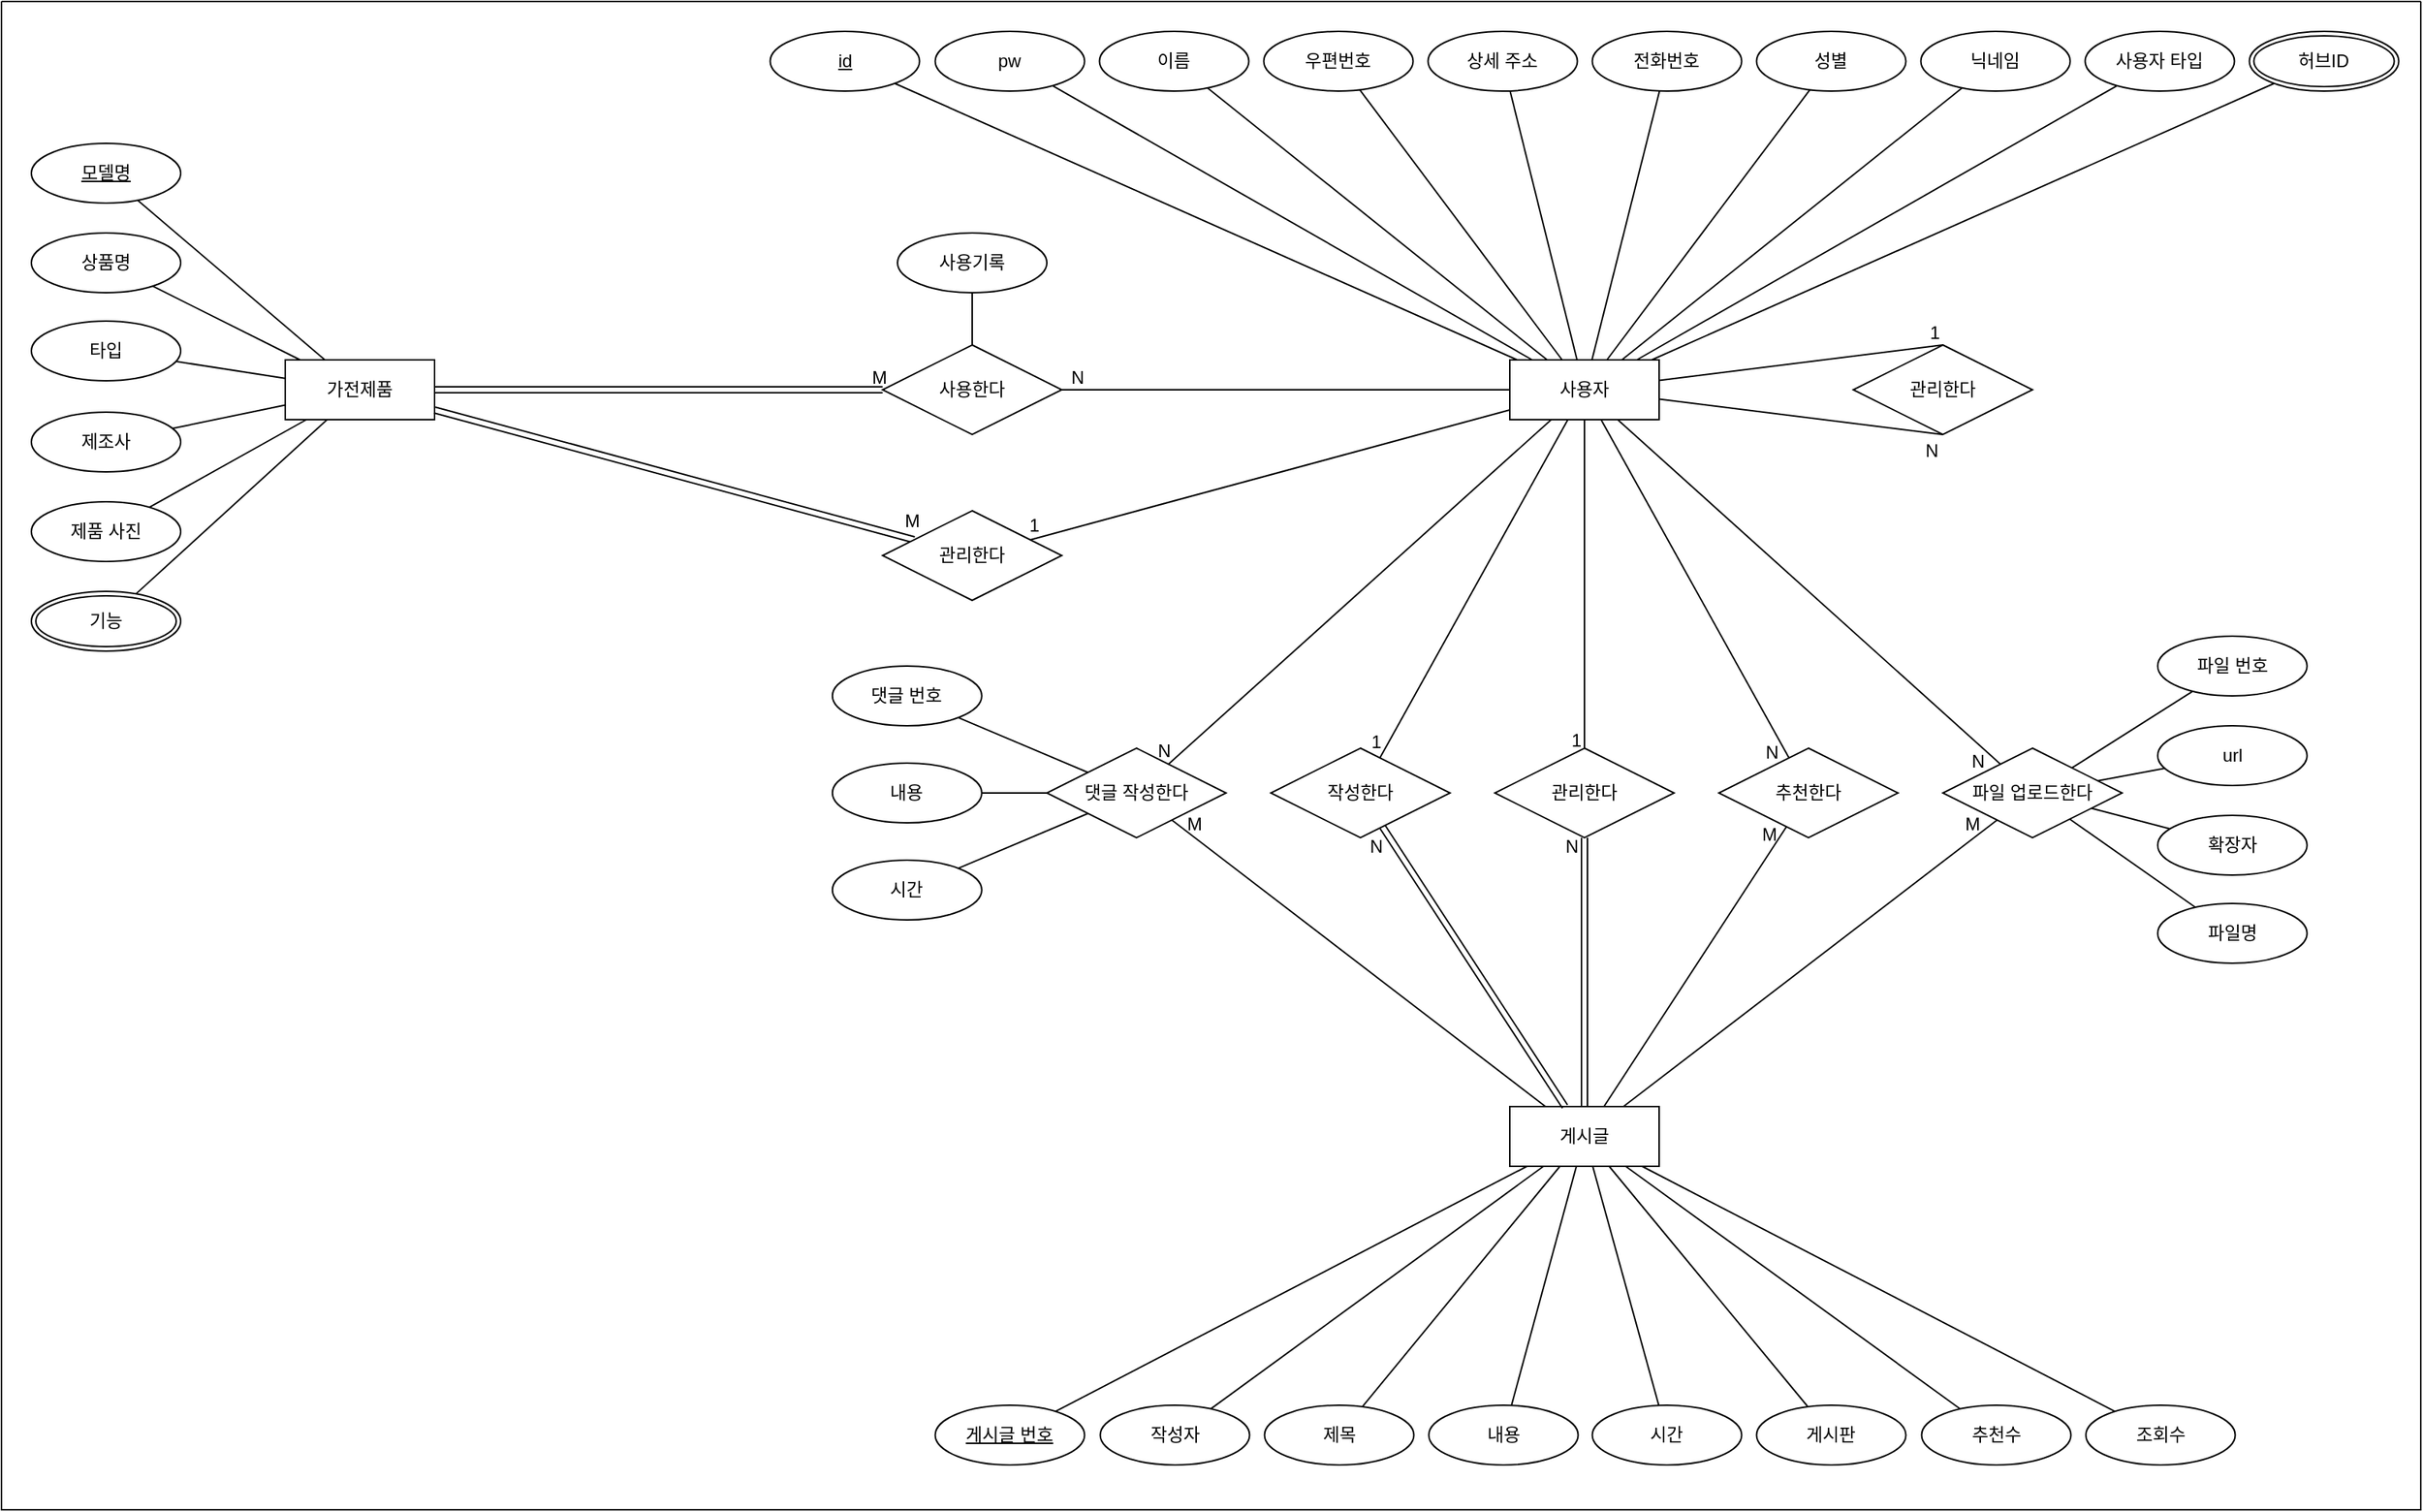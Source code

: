<mxfile version="24.2.3" type="device">
  <diagram id="R2lEEEUBdFMjLlhIrx00" name="Page-1">
    <mxGraphModel dx="2087" dy="1066" grid="1" gridSize="10" guides="1" tooltips="1" connect="1" arrows="1" fold="1" page="1" pageScale="1" pageWidth="850" pageHeight="1100" math="0" shadow="0" extFonts="Permanent Marker^https://fonts.googleapis.com/css?family=Permanent+Marker">
      <root>
        <mxCell id="0" />
        <mxCell id="1" parent="0" />
        <mxCell id="6EN2BHGZJ4R3Mo5EjnqW-2" value="가전제품" style="whiteSpace=wrap;html=1;align=center;verticalAlign=middle;" parent="1" vertex="1">
          <mxGeometry x="231" y="290" width="100" height="40" as="geometry" />
        </mxCell>
        <mxCell id="6EN2BHGZJ4R3Mo5EjnqW-3" value="사용자" style="whiteSpace=wrap;html=1;align=center;" parent="1" vertex="1">
          <mxGeometry x="1051" y="290" width="100" height="40" as="geometry" />
        </mxCell>
        <mxCell id="6EN2BHGZJ4R3Mo5EjnqW-15" value="타입" style="ellipse;whiteSpace=wrap;html=1;align=center;" parent="1" vertex="1">
          <mxGeometry x="61" y="264" width="100" height="40" as="geometry" />
        </mxCell>
        <mxCell id="6EN2BHGZJ4R3Mo5EjnqW-16" value="제조사" style="ellipse;whiteSpace=wrap;html=1;align=center;" parent="1" vertex="1">
          <mxGeometry x="61" y="325" width="100" height="40" as="geometry" />
        </mxCell>
        <mxCell id="6EN2BHGZJ4R3Mo5EjnqW-22" value="" style="endArrow=none;html=1;rounded=0;" parent="1" source="6EN2BHGZJ4R3Mo5EjnqW-2" target="6EN2BHGZJ4R3Mo5EjnqW-13" edge="1">
          <mxGeometry relative="1" as="geometry">
            <mxPoint x="391" y="380" as="sourcePoint" />
            <mxPoint x="551" y="380" as="targetPoint" />
          </mxGeometry>
        </mxCell>
        <mxCell id="6EN2BHGZJ4R3Mo5EjnqW-24" value="" style="endArrow=none;html=1;rounded=0;" parent="1" source="6EN2BHGZJ4R3Mo5EjnqW-14" target="6EN2BHGZJ4R3Mo5EjnqW-2" edge="1">
          <mxGeometry relative="1" as="geometry">
            <mxPoint x="391" y="380" as="sourcePoint" />
            <mxPoint x="551" y="380" as="targetPoint" />
          </mxGeometry>
        </mxCell>
        <mxCell id="6EN2BHGZJ4R3Mo5EjnqW-25" value="" style="endArrow=none;html=1;rounded=0;" parent="1" source="6EN2BHGZJ4R3Mo5EjnqW-15" target="6EN2BHGZJ4R3Mo5EjnqW-2" edge="1">
          <mxGeometry relative="1" as="geometry">
            <mxPoint x="131" y="236" as="sourcePoint" />
            <mxPoint x="253" y="300" as="targetPoint" />
          </mxGeometry>
        </mxCell>
        <mxCell id="6EN2BHGZJ4R3Mo5EjnqW-26" value="" style="endArrow=none;html=1;rounded=0;" parent="1" source="6EN2BHGZJ4R3Mo5EjnqW-16" target="6EN2BHGZJ4R3Mo5EjnqW-2" edge="1">
          <mxGeometry relative="1" as="geometry">
            <mxPoint x="141" y="246" as="sourcePoint" />
            <mxPoint x="263" y="310" as="targetPoint" />
          </mxGeometry>
        </mxCell>
        <mxCell id="6EN2BHGZJ4R3Mo5EjnqW-27" value="" style="endArrow=none;html=1;rounded=0;" parent="1" source="6EN2BHGZJ4R3Mo5EjnqW-18" target="6EN2BHGZJ4R3Mo5EjnqW-2" edge="1">
          <mxGeometry relative="1" as="geometry">
            <mxPoint x="151" y="256" as="sourcePoint" />
            <mxPoint x="273" y="320" as="targetPoint" />
          </mxGeometry>
        </mxCell>
        <mxCell id="6EN2BHGZJ4R3Mo5EjnqW-33" value="id" style="ellipse;whiteSpace=wrap;html=1;align=center;fontStyle=4;" parent="1" vertex="1">
          <mxGeometry x="555.74" y="70" width="100" height="40" as="geometry" />
        </mxCell>
        <mxCell id="6EN2BHGZJ4R3Mo5EjnqW-34" value="pw" style="ellipse;whiteSpace=wrap;html=1;align=center;" parent="1" vertex="1">
          <mxGeometry x="666.25" y="70" width="100" height="40" as="geometry" />
        </mxCell>
        <mxCell id="6EN2BHGZJ4R3Mo5EjnqW-35" value="이름" style="ellipse;whiteSpace=wrap;html=1;align=center;" parent="1" vertex="1">
          <mxGeometry x="776.25" y="70" width="100" height="40" as="geometry" />
        </mxCell>
        <mxCell id="6EN2BHGZJ4R3Mo5EjnqW-37" value="전화번호" style="ellipse;whiteSpace=wrap;html=1;align=center;" parent="1" vertex="1">
          <mxGeometry x="1106.25" y="70" width="100" height="40" as="geometry" />
        </mxCell>
        <mxCell id="6EN2BHGZJ4R3Mo5EjnqW-38" value="성별" style="ellipse;whiteSpace=wrap;html=1;align=center;" parent="1" vertex="1">
          <mxGeometry x="1216.25" y="70" width="100" height="40" as="geometry" />
        </mxCell>
        <mxCell id="6EN2BHGZJ4R3Mo5EjnqW-40" value="우편번호" style="ellipse;whiteSpace=wrap;html=1;align=center;" parent="1" vertex="1">
          <mxGeometry x="886.25" y="70" width="100" height="40" as="geometry" />
        </mxCell>
        <mxCell id="6EN2BHGZJ4R3Mo5EjnqW-41" value="상세 주소" style="ellipse;whiteSpace=wrap;html=1;align=center;" parent="1" vertex="1">
          <mxGeometry x="996.25" y="70" width="100" height="40" as="geometry" />
        </mxCell>
        <mxCell id="6EN2BHGZJ4R3Mo5EjnqW-42" value="" style="endArrow=none;html=1;rounded=0;" parent="1" source="6EN2BHGZJ4R3Mo5EjnqW-33" target="6EN2BHGZJ4R3Mo5EjnqW-3" edge="1">
          <mxGeometry relative="1" as="geometry">
            <mxPoint x="581" y="232" as="sourcePoint" />
            <mxPoint x="341" y="305" as="targetPoint" />
          </mxGeometry>
        </mxCell>
        <mxCell id="6EN2BHGZJ4R3Mo5EjnqW-43" value="" style="endArrow=none;html=1;rounded=0;" parent="1" source="6EN2BHGZJ4R3Mo5EjnqW-34" target="6EN2BHGZJ4R3Mo5EjnqW-3" edge="1">
          <mxGeometry relative="1" as="geometry">
            <mxPoint x="885" y="235" as="sourcePoint" />
            <mxPoint x="1064" y="310" as="targetPoint" />
          </mxGeometry>
        </mxCell>
        <mxCell id="6EN2BHGZJ4R3Mo5EjnqW-44" value="" style="endArrow=none;html=1;rounded=0;" parent="1" source="6EN2BHGZJ4R3Mo5EjnqW-35" target="6EN2BHGZJ4R3Mo5EjnqW-3" edge="1">
          <mxGeometry relative="1" as="geometry">
            <mxPoint x="895" y="245" as="sourcePoint" />
            <mxPoint x="1074" y="320" as="targetPoint" />
          </mxGeometry>
        </mxCell>
        <mxCell id="6EN2BHGZJ4R3Mo5EjnqW-45" value="" style="endArrow=none;html=1;rounded=0;" parent="1" source="6EN2BHGZJ4R3Mo5EjnqW-40" target="6EN2BHGZJ4R3Mo5EjnqW-3" edge="1">
          <mxGeometry relative="1" as="geometry">
            <mxPoint x="905" y="255" as="sourcePoint" />
            <mxPoint x="1084" y="330" as="targetPoint" />
          </mxGeometry>
        </mxCell>
        <mxCell id="6EN2BHGZJ4R3Mo5EjnqW-46" value="" style="endArrow=none;html=1;rounded=0;" parent="1" source="6EN2BHGZJ4R3Mo5EjnqW-41" target="6EN2BHGZJ4R3Mo5EjnqW-3" edge="1">
          <mxGeometry relative="1" as="geometry">
            <mxPoint x="915" y="265" as="sourcePoint" />
            <mxPoint x="1094" y="340" as="targetPoint" />
          </mxGeometry>
        </mxCell>
        <mxCell id="6EN2BHGZJ4R3Mo5EjnqW-47" value="" style="endArrow=none;html=1;rounded=0;" parent="1" source="6EN2BHGZJ4R3Mo5EjnqW-37" target="6EN2BHGZJ4R3Mo5EjnqW-3" edge="1">
          <mxGeometry relative="1" as="geometry">
            <mxPoint x="925" y="275" as="sourcePoint" />
            <mxPoint x="1104" y="350" as="targetPoint" />
          </mxGeometry>
        </mxCell>
        <mxCell id="6EN2BHGZJ4R3Mo5EjnqW-48" value="" style="endArrow=none;html=1;rounded=0;" parent="1" source="6EN2BHGZJ4R3Mo5EjnqW-38" target="6EN2BHGZJ4R3Mo5EjnqW-3" edge="1">
          <mxGeometry relative="1" as="geometry">
            <mxPoint x="935" y="285" as="sourcePoint" />
            <mxPoint x="1114" y="360" as="targetPoint" />
          </mxGeometry>
        </mxCell>
        <mxCell id="6EN2BHGZJ4R3Mo5EjnqW-66" value="닉네임" style="ellipse;whiteSpace=wrap;html=1;align=center;" parent="1" vertex="1">
          <mxGeometry x="1326.25" y="70" width="100" height="40" as="geometry" />
        </mxCell>
        <mxCell id="6EN2BHGZJ4R3Mo5EjnqW-67" value="" style="endArrow=none;html=1;rounded=0;" parent="1" source="6EN2BHGZJ4R3Mo5EjnqW-66" target="6EN2BHGZJ4R3Mo5EjnqW-3" edge="1">
          <mxGeometry relative="1" as="geometry">
            <mxPoint x="1587" y="229" as="sourcePoint" />
            <mxPoint x="1161" y="319" as="targetPoint" />
          </mxGeometry>
        </mxCell>
        <mxCell id="6EN2BHGZJ4R3Mo5EjnqW-82" value="게시글" style="whiteSpace=wrap;html=1;align=center;" parent="1" vertex="1">
          <mxGeometry x="1051" y="790" width="100" height="40" as="geometry" />
        </mxCell>
        <mxCell id="6EN2BHGZJ4R3Mo5EjnqW-83" value="게시글 번호" style="ellipse;whiteSpace=wrap;html=1;align=center;fontStyle=4;" parent="1" vertex="1">
          <mxGeometry x="666.25" y="990" width="100" height="40" as="geometry" />
        </mxCell>
        <mxCell id="6EN2BHGZJ4R3Mo5EjnqW-84" value="작성자" style="ellipse;whiteSpace=wrap;html=1;align=center;" parent="1" vertex="1">
          <mxGeometry x="776.76" y="990" width="100" height="40" as="geometry" />
        </mxCell>
        <mxCell id="6EN2BHGZJ4R3Mo5EjnqW-85" value="제목" style="ellipse;whiteSpace=wrap;html=1;align=center;" parent="1" vertex="1">
          <mxGeometry x="886.76" y="990" width="100" height="40" as="geometry" />
        </mxCell>
        <mxCell id="6EN2BHGZJ4R3Mo5EjnqW-86" value="내용" style="ellipse;whiteSpace=wrap;html=1;align=center;" parent="1" vertex="1">
          <mxGeometry x="996.76" y="990" width="100" height="40" as="geometry" />
        </mxCell>
        <mxCell id="6EN2BHGZJ4R3Mo5EjnqW-87" value="" style="endArrow=none;html=1;rounded=0;" parent="1" source="6EN2BHGZJ4R3Mo5EjnqW-83" target="6EN2BHGZJ4R3Mo5EjnqW-82" edge="1">
          <mxGeometry relative="1" as="geometry">
            <mxPoint x="531" y="722" as="sourcePoint" />
            <mxPoint x="291" y="795" as="targetPoint" />
          </mxGeometry>
        </mxCell>
        <mxCell id="6EN2BHGZJ4R3Mo5EjnqW-88" value="" style="endArrow=none;html=1;rounded=0;" parent="1" source="6EN2BHGZJ4R3Mo5EjnqW-84" target="6EN2BHGZJ4R3Mo5EjnqW-82" edge="1">
          <mxGeometry relative="1" as="geometry">
            <mxPoint x="835" y="725" as="sourcePoint" />
            <mxPoint x="1014" y="800" as="targetPoint" />
          </mxGeometry>
        </mxCell>
        <mxCell id="6EN2BHGZJ4R3Mo5EjnqW-89" value="" style="endArrow=none;html=1;rounded=0;" parent="1" source="6EN2BHGZJ4R3Mo5EjnqW-85" target="6EN2BHGZJ4R3Mo5EjnqW-82" edge="1">
          <mxGeometry relative="1" as="geometry">
            <mxPoint x="845" y="735" as="sourcePoint" />
            <mxPoint x="1024" y="810" as="targetPoint" />
          </mxGeometry>
        </mxCell>
        <mxCell id="6EN2BHGZJ4R3Mo5EjnqW-90" value="" style="endArrow=none;html=1;rounded=0;" parent="1" source="6EN2BHGZJ4R3Mo5EjnqW-86" target="6EN2BHGZJ4R3Mo5EjnqW-82" edge="1">
          <mxGeometry relative="1" as="geometry">
            <mxPoint x="875" y="765" as="sourcePoint" />
            <mxPoint x="1054" y="840" as="targetPoint" />
          </mxGeometry>
        </mxCell>
        <mxCell id="6EN2BHGZJ4R3Mo5EjnqW-91" value="시간" style="ellipse;whiteSpace=wrap;html=1;align=center;" parent="1" vertex="1">
          <mxGeometry x="1106.25" y="990" width="100" height="40" as="geometry" />
        </mxCell>
        <mxCell id="6EN2BHGZJ4R3Mo5EjnqW-92" value="" style="endArrow=none;html=1;rounded=0;" parent="1" source="6EN2BHGZJ4R3Mo5EjnqW-91" target="6EN2BHGZJ4R3Mo5EjnqW-82" edge="1">
          <mxGeometry relative="1" as="geometry">
            <mxPoint x="1232" y="726" as="sourcePoint" />
            <mxPoint x="1097" y="800" as="targetPoint" />
          </mxGeometry>
        </mxCell>
        <mxCell id="6EN2BHGZJ4R3Mo5EjnqW-93" value="게시판" style="ellipse;whiteSpace=wrap;html=1;align=center;" parent="1" vertex="1">
          <mxGeometry x="1216.25" y="990" width="100" height="40" as="geometry" />
        </mxCell>
        <mxCell id="6EN2BHGZJ4R3Mo5EjnqW-94" value="추천수" style="ellipse;whiteSpace=wrap;html=1;align=center;" parent="1" vertex="1">
          <mxGeometry x="1326.76" y="990" width="100" height="40" as="geometry" />
        </mxCell>
        <mxCell id="6EN2BHGZJ4R3Mo5EjnqW-95" value="" style="endArrow=none;html=1;rounded=0;" parent="1" source="6EN2BHGZJ4R3Mo5EjnqW-93" target="6EN2BHGZJ4R3Mo5EjnqW-82" edge="1">
          <mxGeometry relative="1" as="geometry">
            <mxPoint x="1362" y="723" as="sourcePoint" />
            <mxPoint x="1111" y="804" as="targetPoint" />
          </mxGeometry>
        </mxCell>
        <mxCell id="6EN2BHGZJ4R3Mo5EjnqW-96" value="" style="endArrow=none;html=1;rounded=0;" parent="1" source="6EN2BHGZJ4R3Mo5EjnqW-94" target="6EN2BHGZJ4R3Mo5EjnqW-82" edge="1">
          <mxGeometry relative="1" as="geometry">
            <mxPoint x="1372" y="733" as="sourcePoint" />
            <mxPoint x="1121" y="814" as="targetPoint" />
          </mxGeometry>
        </mxCell>
        <mxCell id="6EN2BHGZJ4R3Mo5EjnqW-97" value="조회수" style="ellipse;whiteSpace=wrap;html=1;align=center;" parent="1" vertex="1">
          <mxGeometry x="1436.76" y="990" width="100" height="40" as="geometry" />
        </mxCell>
        <mxCell id="6EN2BHGZJ4R3Mo5EjnqW-98" value="" style="endArrow=none;html=1;rounded=0;" parent="1" source="6EN2BHGZJ4R3Mo5EjnqW-97" target="6EN2BHGZJ4R3Mo5EjnqW-82" edge="1">
          <mxGeometry relative="1" as="geometry">
            <mxPoint x="1615" y="718" as="sourcePoint" />
            <mxPoint x="1111" y="811" as="targetPoint" />
          </mxGeometry>
        </mxCell>
        <mxCell id="jGXOLyl65r-7zPvgw98c-89" value="" style="endArrow=none;html=1;rounded=0;" edge="1" parent="1" source="6EN2BHGZJ4R3Mo5EjnqW-3" target="jGXOLyl65r-7zPvgw98c-85">
          <mxGeometry relative="1" as="geometry">
            <mxPoint x="521" y="390" as="sourcePoint" />
            <mxPoint x="681" y="390" as="targetPoint" />
          </mxGeometry>
        </mxCell>
        <mxCell id="jGXOLyl65r-7zPvgw98c-90" value="N" style="resizable=0;html=1;whiteSpace=wrap;align=right;verticalAlign=bottom;" connectable="0" vertex="1" parent="jGXOLyl65r-7zPvgw98c-89">
          <mxGeometry x="1" relative="1" as="geometry">
            <mxPoint x="16" as="offset" />
          </mxGeometry>
        </mxCell>
        <mxCell id="jGXOLyl65r-7zPvgw98c-91" value="" style="shape=link;html=1;rounded=0;" edge="1" parent="1" source="jGXOLyl65r-7zPvgw98c-85" target="6EN2BHGZJ4R3Mo5EjnqW-2">
          <mxGeometry relative="1" as="geometry">
            <mxPoint x="521" y="390" as="sourcePoint" />
            <mxPoint x="681" y="390" as="targetPoint" />
          </mxGeometry>
        </mxCell>
        <mxCell id="jGXOLyl65r-7zPvgw98c-92" value="M" style="resizable=0;html=1;whiteSpace=wrap;align=left;verticalAlign=bottom;" connectable="0" vertex="1" parent="jGXOLyl65r-7zPvgw98c-91">
          <mxGeometry x="-1" relative="1" as="geometry">
            <mxPoint x="-9" as="offset" />
          </mxGeometry>
        </mxCell>
        <mxCell id="jGXOLyl65r-7zPvgw98c-98" value="" style="endArrow=none;html=1;rounded=0;" edge="1" parent="1" source="jGXOLyl65r-7zPvgw98c-97" target="6EN2BHGZJ4R3Mo5EjnqW-2">
          <mxGeometry relative="1" as="geometry">
            <mxPoint x="521" y="390" as="sourcePoint" />
            <mxPoint x="681" y="390" as="targetPoint" />
          </mxGeometry>
        </mxCell>
        <mxCell id="jGXOLyl65r-7zPvgw98c-100" value="" style="shape=link;html=1;rounded=0;" edge="1" parent="1" source="jGXOLyl65r-7zPvgw98c-99" target="6EN2BHGZJ4R3Mo5EjnqW-2">
          <mxGeometry relative="1" as="geometry">
            <mxPoint x="664" y="329" as="sourcePoint" />
            <mxPoint x="341" y="321" as="targetPoint" />
          </mxGeometry>
        </mxCell>
        <mxCell id="jGXOLyl65r-7zPvgw98c-101" value="M" style="resizable=0;html=1;whiteSpace=wrap;align=left;verticalAlign=bottom;" connectable="0" vertex="1" parent="jGXOLyl65r-7zPvgw98c-100">
          <mxGeometry x="-1" relative="1" as="geometry">
            <mxPoint x="-8" y="-4" as="offset" />
          </mxGeometry>
        </mxCell>
        <mxCell id="jGXOLyl65r-7zPvgw98c-102" value="" style="endArrow=none;html=1;rounded=0;" edge="1" parent="1" source="6EN2BHGZJ4R3Mo5EjnqW-3" target="jGXOLyl65r-7zPvgw98c-99">
          <mxGeometry relative="1" as="geometry">
            <mxPoint x="781" y="400" as="sourcePoint" />
            <mxPoint x="941" y="400" as="targetPoint" />
          </mxGeometry>
        </mxCell>
        <mxCell id="jGXOLyl65r-7zPvgw98c-103" value="1" style="resizable=0;html=1;whiteSpace=wrap;align=right;verticalAlign=bottom;" connectable="0" vertex="1" parent="jGXOLyl65r-7zPvgw98c-102">
          <mxGeometry x="1" relative="1" as="geometry">
            <mxPoint x="7" y="-1" as="offset" />
          </mxGeometry>
        </mxCell>
        <mxCell id="jGXOLyl65r-7zPvgw98c-104" value="관리한다" style="shape=rhombus;perimeter=rhombusPerimeter;whiteSpace=wrap;html=1;align=center;" vertex="1" parent="1">
          <mxGeometry x="1281" y="280" width="120" height="60" as="geometry" />
        </mxCell>
        <mxCell id="jGXOLyl65r-7zPvgw98c-105" value="" style="endArrow=none;html=1;rounded=0;entryX=0.5;entryY=1;entryDx=0;entryDy=0;" edge="1" parent="1" source="6EN2BHGZJ4R3Mo5EjnqW-3" target="jGXOLyl65r-7zPvgw98c-104">
          <mxGeometry relative="1" as="geometry">
            <mxPoint x="961" y="430" as="sourcePoint" />
            <mxPoint x="1121" y="430" as="targetPoint" />
          </mxGeometry>
        </mxCell>
        <mxCell id="jGXOLyl65r-7zPvgw98c-106" value="N" style="resizable=0;html=1;whiteSpace=wrap;align=right;verticalAlign=bottom;" connectable="0" vertex="1" parent="jGXOLyl65r-7zPvgw98c-105">
          <mxGeometry x="1" relative="1" as="geometry">
            <mxPoint x="-2" y="19" as="offset" />
          </mxGeometry>
        </mxCell>
        <mxCell id="jGXOLyl65r-7zPvgw98c-107" value="" style="endArrow=none;html=1;rounded=0;entryX=0.5;entryY=0;entryDx=0;entryDy=0;" edge="1" parent="1" source="6EN2BHGZJ4R3Mo5EjnqW-3" target="jGXOLyl65r-7zPvgw98c-104">
          <mxGeometry relative="1" as="geometry">
            <mxPoint x="961" y="430" as="sourcePoint" />
            <mxPoint x="1121" y="430" as="targetPoint" />
          </mxGeometry>
        </mxCell>
        <mxCell id="jGXOLyl65r-7zPvgw98c-108" value="1" style="resizable=0;html=1;whiteSpace=wrap;align=right;verticalAlign=bottom;" connectable="0" vertex="1" parent="jGXOLyl65r-7zPvgw98c-107">
          <mxGeometry x="1" relative="1" as="geometry">
            <mxPoint x="-1" y="1" as="offset" />
          </mxGeometry>
        </mxCell>
        <mxCell id="jGXOLyl65r-7zPvgw98c-109" value="허브ID" style="ellipse;shape=doubleEllipse;margin=3;whiteSpace=wrap;html=1;align=center;" vertex="1" parent="1">
          <mxGeometry x="1546.25" y="70" width="100" height="40" as="geometry" />
        </mxCell>
        <mxCell id="jGXOLyl65r-7zPvgw98c-110" value="사용자 타입" style="ellipse;whiteSpace=wrap;html=1;align=center;" vertex="1" parent="1">
          <mxGeometry x="1436.25" y="70" width="100" height="40" as="geometry" />
        </mxCell>
        <mxCell id="jGXOLyl65r-7zPvgw98c-111" value="" style="endArrow=none;html=1;rounded=0;" edge="1" parent="1" source="6EN2BHGZJ4R3Mo5EjnqW-3" target="jGXOLyl65r-7zPvgw98c-109">
          <mxGeometry relative="1" as="geometry">
            <mxPoint x="1261" y="110" as="sourcePoint" />
            <mxPoint x="1421" y="110" as="targetPoint" />
          </mxGeometry>
        </mxCell>
        <mxCell id="jGXOLyl65r-7zPvgw98c-112" value="" style="endArrow=none;html=1;rounded=0;" edge="1" parent="1" source="jGXOLyl65r-7zPvgw98c-110" target="6EN2BHGZJ4R3Mo5EjnqW-3">
          <mxGeometry relative="1" as="geometry">
            <mxPoint x="1261" y="110" as="sourcePoint" />
            <mxPoint x="1421" y="110" as="targetPoint" />
          </mxGeometry>
        </mxCell>
        <mxCell id="jGXOLyl65r-7zPvgw98c-113" value="작성한다" style="shape=rhombus;perimeter=rhombusPerimeter;whiteSpace=wrap;html=1;align=center;" vertex="1" parent="1">
          <mxGeometry x="891" y="550" width="120" height="60" as="geometry" />
        </mxCell>
        <mxCell id="jGXOLyl65r-7zPvgw98c-116" value="추천한다" style="shape=rhombus;perimeter=rhombusPerimeter;whiteSpace=wrap;html=1;align=center;" vertex="1" parent="1">
          <mxGeometry x="1191" y="550" width="120" height="60" as="geometry" />
        </mxCell>
        <mxCell id="jGXOLyl65r-7zPvgw98c-117" value="관리한다" style="shape=rhombus;perimeter=rhombusPerimeter;whiteSpace=wrap;html=1;align=center;" vertex="1" parent="1">
          <mxGeometry x="1041" y="550" width="120" height="60" as="geometry" />
        </mxCell>
        <mxCell id="jGXOLyl65r-7zPvgw98c-118" value="" style="endArrow=none;html=1;rounded=0;" edge="1" parent="1" source="6EN2BHGZJ4R3Mo5EjnqW-82" target="jGXOLyl65r-7zPvgw98c-116">
          <mxGeometry relative="1" as="geometry">
            <mxPoint x="731" y="620" as="sourcePoint" />
            <mxPoint x="891" y="620" as="targetPoint" />
          </mxGeometry>
        </mxCell>
        <mxCell id="jGXOLyl65r-7zPvgw98c-119" value="M" style="resizable=0;html=1;whiteSpace=wrap;align=right;verticalAlign=bottom;" connectable="0" vertex="1" parent="jGXOLyl65r-7zPvgw98c-118">
          <mxGeometry x="1" relative="1" as="geometry">
            <mxPoint x="-5" y="14" as="offset" />
          </mxGeometry>
        </mxCell>
        <mxCell id="jGXOLyl65r-7zPvgw98c-120" value="" style="endArrow=none;html=1;rounded=0;" edge="1" parent="1" source="6EN2BHGZJ4R3Mo5EjnqW-3" target="jGXOLyl65r-7zPvgw98c-116">
          <mxGeometry relative="1" as="geometry">
            <mxPoint x="731" y="620" as="sourcePoint" />
            <mxPoint x="891" y="620" as="targetPoint" />
          </mxGeometry>
        </mxCell>
        <mxCell id="jGXOLyl65r-7zPvgw98c-121" value="N" style="resizable=0;html=1;whiteSpace=wrap;align=right;verticalAlign=bottom;" connectable="0" vertex="1" parent="jGXOLyl65r-7zPvgw98c-120">
          <mxGeometry x="1" relative="1" as="geometry">
            <mxPoint x="-5" y="5" as="offset" />
          </mxGeometry>
        </mxCell>
        <mxCell id="jGXOLyl65r-7zPvgw98c-122" value="" style="endArrow=none;html=1;rounded=0;" edge="1" parent="1" source="6EN2BHGZJ4R3Mo5EjnqW-3" target="jGXOLyl65r-7zPvgw98c-113">
          <mxGeometry relative="1" as="geometry">
            <mxPoint x="731" y="620" as="sourcePoint" />
            <mxPoint x="891" y="620" as="targetPoint" />
          </mxGeometry>
        </mxCell>
        <mxCell id="jGXOLyl65r-7zPvgw98c-123" value="1" style="resizable=0;html=1;whiteSpace=wrap;align=right;verticalAlign=bottom;" connectable="0" vertex="1" parent="jGXOLyl65r-7zPvgw98c-122">
          <mxGeometry x="1" relative="1" as="geometry">
            <mxPoint x="2" y="-2" as="offset" />
          </mxGeometry>
        </mxCell>
        <mxCell id="jGXOLyl65r-7zPvgw98c-124" value="" style="shape=link;html=1;rounded=0;" edge="1" parent="1" source="6EN2BHGZJ4R3Mo5EjnqW-82" target="jGXOLyl65r-7zPvgw98c-113">
          <mxGeometry relative="1" as="geometry">
            <mxPoint x="731" y="620" as="sourcePoint" />
            <mxPoint x="891" y="620" as="targetPoint" />
          </mxGeometry>
        </mxCell>
        <mxCell id="jGXOLyl65r-7zPvgw98c-125" value="N" style="resizable=0;html=1;whiteSpace=wrap;align=right;verticalAlign=bottom;" connectable="0" vertex="1" parent="jGXOLyl65r-7zPvgw98c-124">
          <mxGeometry x="1" relative="1" as="geometry">
            <mxPoint x="2" y="22" as="offset" />
          </mxGeometry>
        </mxCell>
        <mxCell id="jGXOLyl65r-7zPvgw98c-126" value="" style="endArrow=none;html=1;rounded=0;" edge="1" parent="1" source="6EN2BHGZJ4R3Mo5EjnqW-3" target="jGXOLyl65r-7zPvgw98c-117">
          <mxGeometry relative="1" as="geometry">
            <mxPoint x="1094" y="350" as="sourcePoint" />
            <mxPoint x="919" y="559" as="targetPoint" />
          </mxGeometry>
        </mxCell>
        <mxCell id="jGXOLyl65r-7zPvgw98c-127" value="1" style="resizable=0;html=1;whiteSpace=wrap;align=right;verticalAlign=bottom;" connectable="0" vertex="1" parent="jGXOLyl65r-7zPvgw98c-126">
          <mxGeometry x="1" relative="1" as="geometry">
            <mxPoint x="-1" y="3" as="offset" />
          </mxGeometry>
        </mxCell>
        <mxCell id="jGXOLyl65r-7zPvgw98c-128" value="" style="shape=link;html=1;rounded=0;" edge="1" parent="1" source="6EN2BHGZJ4R3Mo5EjnqW-82" target="jGXOLyl65r-7zPvgw98c-117">
          <mxGeometry relative="1" as="geometry">
            <mxPoint x="800" y="810" as="sourcePoint" />
            <mxPoint x="890" y="605" as="targetPoint" />
          </mxGeometry>
        </mxCell>
        <mxCell id="jGXOLyl65r-7zPvgw98c-129" value="N" style="resizable=0;html=1;whiteSpace=wrap;align=right;verticalAlign=bottom;" connectable="0" vertex="1" parent="jGXOLyl65r-7zPvgw98c-128">
          <mxGeometry x="1" relative="1" as="geometry">
            <mxPoint x="-3" y="14" as="offset" />
          </mxGeometry>
        </mxCell>
        <mxCell id="jGXOLyl65r-7zPvgw98c-130" value="댓글 작성한다" style="shape=rhombus;perimeter=rhombusPerimeter;whiteSpace=wrap;html=1;align=center;" vertex="1" parent="1">
          <mxGeometry x="741" y="550" width="120" height="60" as="geometry" />
        </mxCell>
        <mxCell id="jGXOLyl65r-7zPvgw98c-131" value="" style="endArrow=none;html=1;rounded=0;" edge="1" parent="1" target="jGXOLyl65r-7zPvgw98c-130" source="6EN2BHGZJ4R3Mo5EjnqW-82">
          <mxGeometry relative="1" as="geometry">
            <mxPoint x="1194" y="880" as="sourcePoint" />
            <mxPoint x="1311" y="700" as="targetPoint" />
          </mxGeometry>
        </mxCell>
        <mxCell id="jGXOLyl65r-7zPvgw98c-132" value="M" style="resizable=0;html=1;whiteSpace=wrap;align=right;verticalAlign=bottom;" connectable="0" vertex="1" parent="jGXOLyl65r-7zPvgw98c-131">
          <mxGeometry x="1" relative="1" as="geometry">
            <mxPoint x="22" y="11" as="offset" />
          </mxGeometry>
        </mxCell>
        <mxCell id="jGXOLyl65r-7zPvgw98c-133" value="" style="endArrow=none;html=1;rounded=0;" edge="1" parent="1" target="jGXOLyl65r-7zPvgw98c-130" source="6EN2BHGZJ4R3Mo5EjnqW-3">
          <mxGeometry relative="1" as="geometry">
            <mxPoint x="1311" y="470" as="sourcePoint" />
            <mxPoint x="1311" y="700" as="targetPoint" />
          </mxGeometry>
        </mxCell>
        <mxCell id="jGXOLyl65r-7zPvgw98c-134" value="N" style="resizable=0;html=1;whiteSpace=wrap;align=right;verticalAlign=bottom;" connectable="0" vertex="1" parent="jGXOLyl65r-7zPvgw98c-133">
          <mxGeometry x="1" relative="1" as="geometry">
            <mxPoint x="3" as="offset" />
          </mxGeometry>
        </mxCell>
        <mxCell id="jGXOLyl65r-7zPvgw98c-136" value="" style="endArrow=none;html=1;rounded=0;" edge="1" parent="1" target="jGXOLyl65r-7zPvgw98c-135" source="6EN2BHGZJ4R3Mo5EjnqW-82">
          <mxGeometry relative="1" as="geometry">
            <mxPoint x="1247" y="910" as="sourcePoint" />
            <mxPoint x="1364" y="730" as="targetPoint" />
          </mxGeometry>
        </mxCell>
        <mxCell id="jGXOLyl65r-7zPvgw98c-137" value="M" style="resizable=0;html=1;whiteSpace=wrap;align=right;verticalAlign=bottom;" connectable="0" vertex="1" parent="jGXOLyl65r-7zPvgw98c-136">
          <mxGeometry x="1" relative="1" as="geometry">
            <mxPoint x="-10" y="11" as="offset" />
          </mxGeometry>
        </mxCell>
        <mxCell id="jGXOLyl65r-7zPvgw98c-138" value="" style="endArrow=none;html=1;rounded=0;" edge="1" parent="1" target="jGXOLyl65r-7zPvgw98c-135" source="6EN2BHGZJ4R3Mo5EjnqW-3">
          <mxGeometry relative="1" as="geometry">
            <mxPoint x="1541" y="450" as="sourcePoint" />
            <mxPoint x="1364" y="730" as="targetPoint" />
          </mxGeometry>
        </mxCell>
        <mxCell id="jGXOLyl65r-7zPvgw98c-139" value="N" style="resizable=0;html=1;whiteSpace=wrap;align=right;verticalAlign=bottom;" connectable="0" vertex="1" parent="jGXOLyl65r-7zPvgw98c-138">
          <mxGeometry x="1" relative="1" as="geometry">
            <mxPoint x="-9" y="7" as="offset" />
          </mxGeometry>
        </mxCell>
        <mxCell id="jGXOLyl65r-7zPvgw98c-144" value="파일 번호" style="ellipse;whiteSpace=wrap;html=1;align=center;" vertex="1" parent="1">
          <mxGeometry x="1484.85" y="475" width="100" height="40" as="geometry" />
        </mxCell>
        <mxCell id="jGXOLyl65r-7zPvgw98c-160" value="" style="endArrow=none;html=1;rounded=0;" edge="1" parent="1" source="jGXOLyl65r-7zPvgw98c-135" target="jGXOLyl65r-7zPvgw98c-144">
          <mxGeometry relative="1" as="geometry">
            <mxPoint x="884.85" y="630" as="sourcePoint" />
            <mxPoint x="1044.85" y="630" as="targetPoint" />
          </mxGeometry>
        </mxCell>
        <mxCell id="jGXOLyl65r-7zPvgw98c-164" value="" style="endArrow=none;html=1;rounded=0;" edge="1" parent="1" target="jGXOLyl65r-7zPvgw98c-161" source="jGXOLyl65r-7zPvgw98c-130">
          <mxGeometry relative="1" as="geometry">
            <mxPoint x="894.4" y="601" as="sourcePoint" />
            <mxPoint x="477.4" y="620" as="targetPoint" />
          </mxGeometry>
        </mxCell>
        <mxCell id="jGXOLyl65r-7zPvgw98c-165" value="" style="endArrow=none;html=1;rounded=0;" edge="1" parent="1" target="jGXOLyl65r-7zPvgw98c-162" source="jGXOLyl65r-7zPvgw98c-130">
          <mxGeometry relative="1" as="geometry">
            <mxPoint x="898.4" y="580" as="sourcePoint" />
            <mxPoint x="487.4" y="630" as="targetPoint" />
          </mxGeometry>
        </mxCell>
        <mxCell id="jGXOLyl65r-7zPvgw98c-166" value="" style="endArrow=none;html=1;rounded=0;" edge="1" parent="1" target="jGXOLyl65r-7zPvgw98c-163" source="jGXOLyl65r-7zPvgw98c-130">
          <mxGeometry relative="1" as="geometry">
            <mxPoint x="882.4" y="573" as="sourcePoint" />
            <mxPoint x="497.4" y="640" as="targetPoint" />
          </mxGeometry>
        </mxCell>
        <mxCell id="jGXOLyl65r-7zPvgw98c-168" value="" style="swimlane;startSize=0;" vertex="1" parent="1">
          <mxGeometry x="41" y="50" width="1620" height="1010" as="geometry" />
        </mxCell>
        <mxCell id="jGXOLyl65r-7zPvgw98c-135" value="파일 업로드한다" style="shape=rhombus;perimeter=rhombusPerimeter;whiteSpace=wrap;html=1;align=center;" vertex="1" parent="jGXOLyl65r-7zPvgw98c-168">
          <mxGeometry x="1300" y="500" width="120" height="60" as="geometry" />
        </mxCell>
        <mxCell id="jGXOLyl65r-7zPvgw98c-142" value="url" style="ellipse;whiteSpace=wrap;html=1;align=center;" vertex="1" parent="jGXOLyl65r-7zPvgw98c-168">
          <mxGeometry x="1443.85" y="485" width="100" height="40" as="geometry" />
        </mxCell>
        <mxCell id="jGXOLyl65r-7zPvgw98c-159" value="" style="endArrow=none;html=1;rounded=0;" edge="1" parent="jGXOLyl65r-7zPvgw98c-168" source="jGXOLyl65r-7zPvgw98c-135" target="jGXOLyl65r-7zPvgw98c-142">
          <mxGeometry relative="1" as="geometry">
            <mxPoint x="833.85" y="570" as="sourcePoint" />
            <mxPoint x="993.85" y="570" as="targetPoint" />
          </mxGeometry>
        </mxCell>
        <mxCell id="jGXOLyl65r-7zPvgw98c-140" value="확장자" style="ellipse;whiteSpace=wrap;html=1;align=center;" vertex="1" parent="jGXOLyl65r-7zPvgw98c-168">
          <mxGeometry x="1443.85" y="545" width="100" height="40" as="geometry" />
        </mxCell>
        <mxCell id="jGXOLyl65r-7zPvgw98c-158" value="" style="endArrow=none;html=1;rounded=0;" edge="1" parent="jGXOLyl65r-7zPvgw98c-168" source="jGXOLyl65r-7zPvgw98c-135" target="jGXOLyl65r-7zPvgw98c-140">
          <mxGeometry relative="1" as="geometry">
            <mxPoint x="823.85" y="560" as="sourcePoint" />
            <mxPoint x="983.85" y="560" as="targetPoint" />
          </mxGeometry>
        </mxCell>
        <mxCell id="jGXOLyl65r-7zPvgw98c-143" value="파일명" style="ellipse;whiteSpace=wrap;html=1;align=center;" vertex="1" parent="jGXOLyl65r-7zPvgw98c-168">
          <mxGeometry x="1443.85" y="604" width="100" height="40" as="geometry" />
        </mxCell>
        <mxCell id="jGXOLyl65r-7zPvgw98c-157" value="" style="endArrow=none;html=1;rounded=0;" edge="1" parent="jGXOLyl65r-7zPvgw98c-168" source="jGXOLyl65r-7zPvgw98c-135" target="jGXOLyl65r-7zPvgw98c-143">
          <mxGeometry relative="1" as="geometry">
            <mxPoint x="813.85" y="550" as="sourcePoint" />
            <mxPoint x="973.85" y="550" as="targetPoint" />
          </mxGeometry>
        </mxCell>
        <mxCell id="6EN2BHGZJ4R3Mo5EjnqW-13" value="상품명" style="ellipse;whiteSpace=wrap;html=1;align=center;" parent="jGXOLyl65r-7zPvgw98c-168" vertex="1">
          <mxGeometry x="20" y="155" width="100" height="40" as="geometry" />
        </mxCell>
        <mxCell id="6EN2BHGZJ4R3Mo5EjnqW-14" value="모델명" style="ellipse;whiteSpace=wrap;html=1;align=center;fontStyle=4;" parent="jGXOLyl65r-7zPvgw98c-168" vertex="1">
          <mxGeometry x="20" y="95" width="100" height="40" as="geometry" />
        </mxCell>
        <mxCell id="6EN2BHGZJ4R3Mo5EjnqW-18" value="제품 사진" style="ellipse;whiteSpace=wrap;html=1;align=center;" parent="jGXOLyl65r-7zPvgw98c-168" vertex="1">
          <mxGeometry x="20" y="335" width="100" height="40" as="geometry" />
        </mxCell>
        <mxCell id="jGXOLyl65r-7zPvgw98c-97" value="기능" style="ellipse;shape=doubleEllipse;margin=3;whiteSpace=wrap;html=1;align=center;" vertex="1" parent="jGXOLyl65r-7zPvgw98c-168">
          <mxGeometry x="20" y="395" width="100" height="40" as="geometry" />
        </mxCell>
        <mxCell id="jGXOLyl65r-7zPvgw98c-85" value="사용한다" style="shape=rhombus;perimeter=rhombusPerimeter;whiteSpace=wrap;html=1;align=center;" vertex="1" parent="jGXOLyl65r-7zPvgw98c-168">
          <mxGeometry x="590" y="230" width="120" height="60" as="geometry" />
        </mxCell>
        <mxCell id="jGXOLyl65r-7zPvgw98c-99" value="관리한다" style="shape=rhombus;perimeter=rhombusPerimeter;whiteSpace=wrap;html=1;align=center;" vertex="1" parent="jGXOLyl65r-7zPvgw98c-168">
          <mxGeometry x="589.995" y="341.004" width="120" height="60" as="geometry" />
        </mxCell>
        <mxCell id="jGXOLyl65r-7zPvgw98c-95" value="사용기록" style="ellipse;whiteSpace=wrap;html=1;align=center;" vertex="1" parent="jGXOLyl65r-7zPvgw98c-168">
          <mxGeometry x="600" y="155" width="100" height="40" as="geometry" />
        </mxCell>
        <mxCell id="jGXOLyl65r-7zPvgw98c-5" value="" style="endArrow=none;html=1;rounded=0;" edge="1" parent="jGXOLyl65r-7zPvgw98c-168" source="jGXOLyl65r-7zPvgw98c-85" target="jGXOLyl65r-7zPvgw98c-95">
          <mxGeometry relative="1" as="geometry">
            <mxPoint x="179.49" y="650" as="sourcePoint" />
            <mxPoint x="636.017" y="329.88" as="targetPoint" />
          </mxGeometry>
        </mxCell>
        <mxCell id="jGXOLyl65r-7zPvgw98c-161" value="시간" style="ellipse;whiteSpace=wrap;html=1;align=center;" vertex="1" parent="jGXOLyl65r-7zPvgw98c-168">
          <mxGeometry x="556.4" y="575" width="100" height="40" as="geometry" />
        </mxCell>
        <mxCell id="jGXOLyl65r-7zPvgw98c-162" value="내용" style="ellipse;whiteSpace=wrap;html=1;align=center;" vertex="1" parent="jGXOLyl65r-7zPvgw98c-168">
          <mxGeometry x="556.4" y="510" width="100" height="40" as="geometry" />
        </mxCell>
        <mxCell id="jGXOLyl65r-7zPvgw98c-163" value="댓글 번호" style="ellipse;whiteSpace=wrap;html=1;align=center;" vertex="1" parent="jGXOLyl65r-7zPvgw98c-168">
          <mxGeometry x="556.4" y="445" width="100" height="40" as="geometry" />
        </mxCell>
      </root>
    </mxGraphModel>
  </diagram>
</mxfile>
